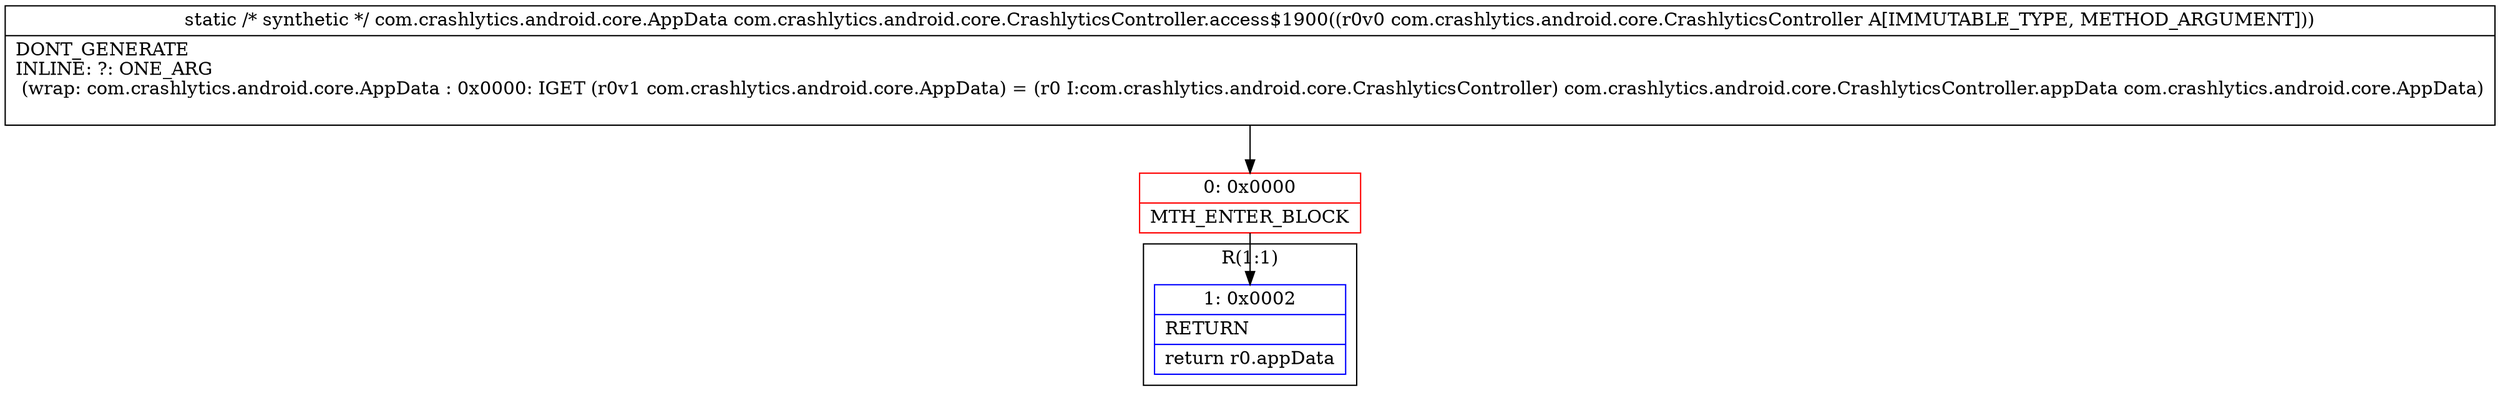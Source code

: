 digraph "CFG forcom.crashlytics.android.core.CrashlyticsController.access$1900(Lcom\/crashlytics\/android\/core\/CrashlyticsController;)Lcom\/crashlytics\/android\/core\/AppData;" {
subgraph cluster_Region_1298649583 {
label = "R(1:1)";
node [shape=record,color=blue];
Node_1 [shape=record,label="{1\:\ 0x0002|RETURN\l|return r0.appData\l}"];
}
Node_0 [shape=record,color=red,label="{0\:\ 0x0000|MTH_ENTER_BLOCK\l}"];
MethodNode[shape=record,label="{static \/* synthetic *\/ com.crashlytics.android.core.AppData com.crashlytics.android.core.CrashlyticsController.access$1900((r0v0 com.crashlytics.android.core.CrashlyticsController A[IMMUTABLE_TYPE, METHOD_ARGUMENT]))  | DONT_GENERATE\lINLINE: ?: ONE_ARG  \l  (wrap: com.crashlytics.android.core.AppData : 0x0000: IGET  (r0v1 com.crashlytics.android.core.AppData) = (r0 I:com.crashlytics.android.core.CrashlyticsController) com.crashlytics.android.core.CrashlyticsController.appData com.crashlytics.android.core.AppData)\l\l}"];
MethodNode -> Node_0;
Node_0 -> Node_1;
}

